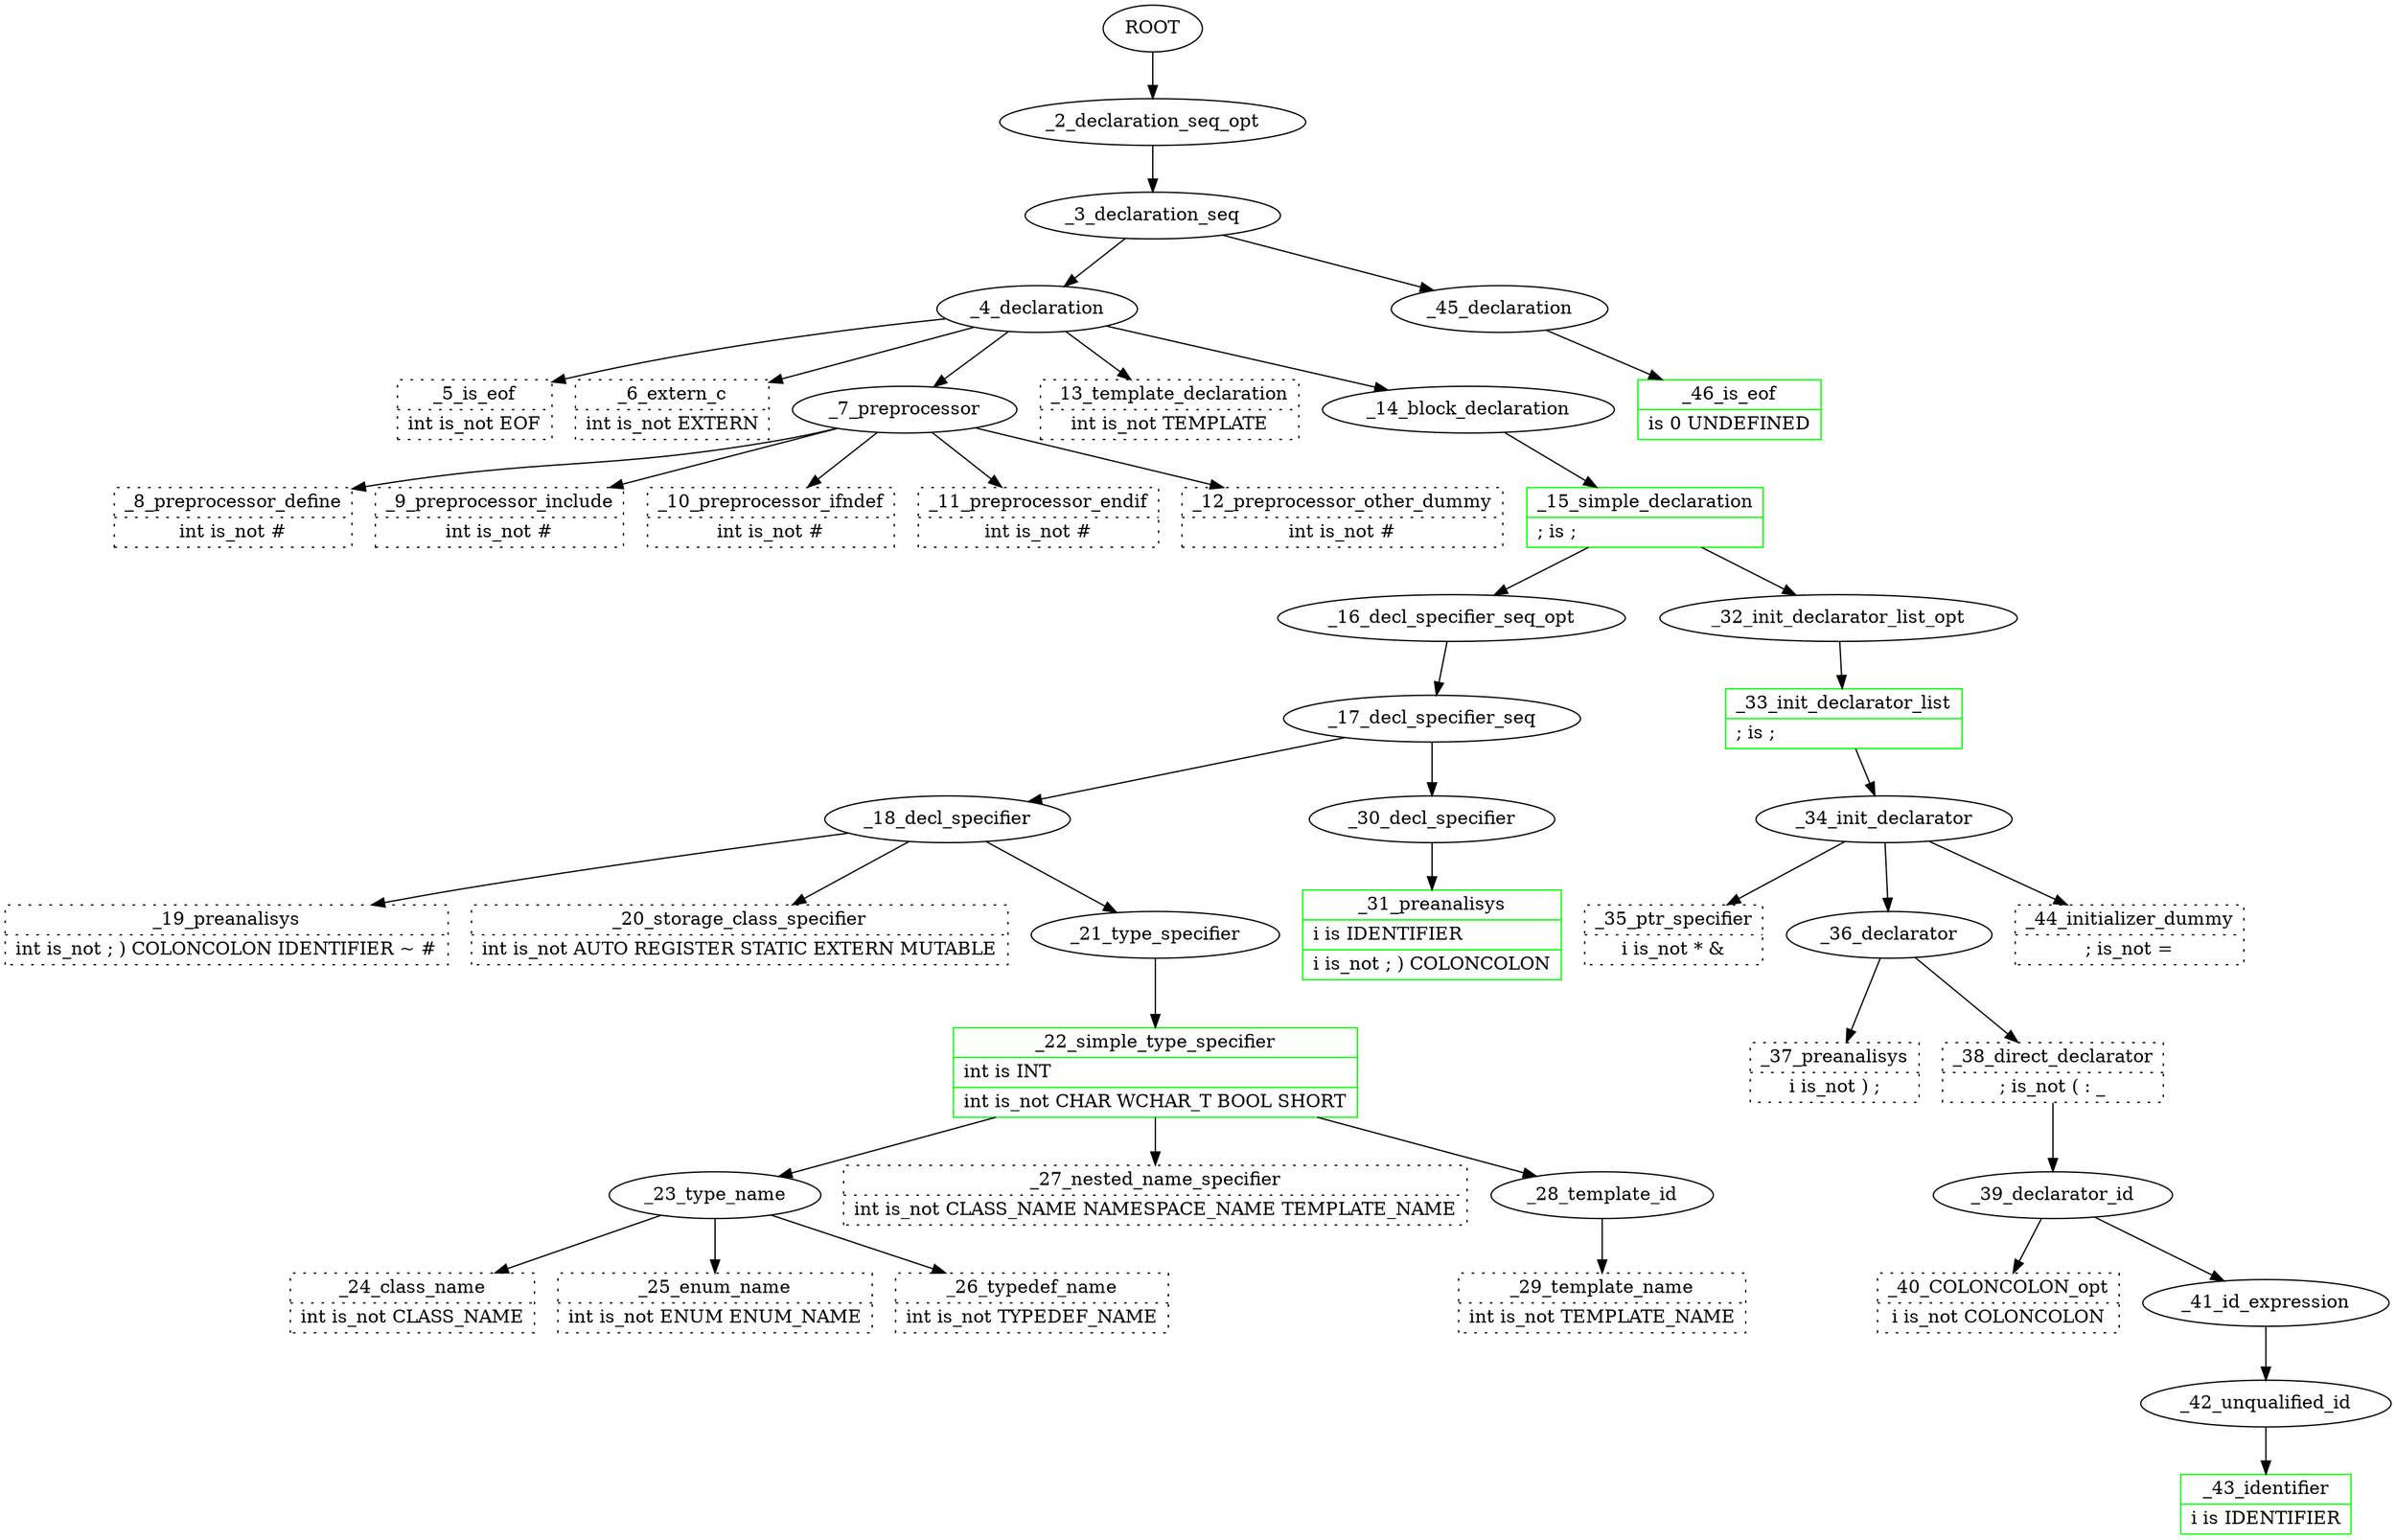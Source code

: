 /*
 cat /home/hevia/working/abidos/processor/test_out//trace_book_01.cpp.gv | dot -Tpng > /home/hevia/working/abidos/processor/test_out//trace_book_01.cpp.gv.png
*/
digraph G {
  ROOT[label="ROOT"]
  _2_declaration_seq_opt[label="_2_declaration_seq_opt"]
  _3_declaration_seq[label="_3_declaration_seq"]
  _4_declaration[label="_4_declaration"]
  _5_is_eof[label="{_5_is_eof|int\ is_not EOF}", shape="record", color=black, style=dotted]
  _6_extern_c[label="{_6_extern_c|int\ is_not EXTERN}", shape="record", color=black, style=dotted]
  _7_preprocessor[label="_7_preprocessor"]
  _8_preprocessor_define[label="{_8_preprocessor_define|int\ is_not #}", shape="record", color=black, style=dotted]
  _9_preprocessor_include[label="{_9_preprocessor_include|int\ is_not #}", shape="record", color=black, style=dotted]
  _10_preprocessor_ifndef[label="{_10_preprocessor_ifndef|int\ is_not #}", shape="record", color=black, style=dotted]
  _11_preprocessor_endif[label="{_11_preprocessor_endif|int\ is_not #}", shape="record", color=black, style=dotted]
  _12_preprocessor_other_dummy[label="{_12_preprocessor_other_dummy|int\ is_not #}", shape="record", color=black, style=dotted]
  _13_template_declaration[label="{_13_template_declaration|int\ is_not TEMPLATE}", shape="record", color=black, style=dotted]
  _14_block_declaration[label="_14_block_declaration"]
  _15_simple_declaration[label="{_15_simple_declaration|; is  ; \l}", shape="record", color=green]
  _16_decl_specifier_seq_opt[label="_16_decl_specifier_seq_opt"]
  _17_decl_specifier_seq[label="_17_decl_specifier_seq"]
  _18_decl_specifier[label="_18_decl_specifier"]
  _19_preanalisys[label="{_19_preanalisys|int\ is_not ;\ )\ COLONCOLON\ IDENTIFIER\ ~\ #}", shape="record", color=black, style=dotted]
  _20_storage_class_specifier[label="{_20_storage_class_specifier|int\ is_not AUTO\ REGISTER\ STATIC\ EXTERN\ MUTABLE}", shape="record", color=black, style=dotted]
  _21_type_specifier[label="_21_type_specifier"]
  _22_simple_type_specifier[label="{_22_simple_type_specifier|int is INT\l|int\ is_not CHAR\ WCHAR_T\ BOOL\ SHORT}", shape="record", color=green]
  _23_type_name[label="_23_type_name"]
  _24_class_name[label="{_24_class_name|int\ is_not CLASS_NAME}", shape="record", color=black, style=dotted]
  _25_enum_name[label="{_25_enum_name|int\ is_not ENUM\ ENUM_NAME}", shape="record", color=black, style=dotted]
  _26_typedef_name[label="{_26_typedef_name|int\ is_not TYPEDEF_NAME}", shape="record", color=black, style=dotted]
  _27_nested_name_specifier[label="{_27_nested_name_specifier|int\ is_not CLASS_NAME\ NAMESPACE_NAME\ TEMPLATE_NAME}", shape="record", color=black, style=dotted]
  _28_template_id[label="_28_template_id"]
  _29_template_name[label="{_29_template_name|int\ is_not TEMPLATE_NAME}", shape="record", color=black, style=dotted]
  _30_decl_specifier[label="_30_decl_specifier"]
  _31_preanalisys[label="{_31_preanalisys|i is IDENTIFIER\l|i\ is_not ;\ )\ COLONCOLON}", shape="record", color=green]
  _32_init_declarator_list_opt[label="_32_init_declarator_list_opt"]
  _33_init_declarator_list[label="{_33_init_declarator_list|; is  ; \l}", shape="record", color=green]
  _34_init_declarator[label="_34_init_declarator"]
  _35_ptr_specifier[label="{_35_ptr_specifier|i\ is_not *\ &}", shape="record", color=black, style=dotted]
  _36_declarator[label="_36_declarator"]
  _37_preanalisys[label="{_37_preanalisys|i\ is_not )\ ;}", shape="record", color=black, style=dotted]
  _38_direct_declarator[label="{_38_direct_declarator|;\ is_not (\ \:\ \_}", shape="record", color=black, style=dotted]
  _39_declarator_id[label="_39_declarator_id"]
  _40_COLONCOLON_opt[label="{_40_COLONCOLON_opt|i\ is_not COLONCOLON}", shape="record", color=black, style=dotted]
  _41_id_expression[label="_41_id_expression"]
  _42_unqualified_id[label="_42_unqualified_id"]
  _43_identifier[label="{_43_identifier|i is IDENTIFIER\l}", shape="record", color=green]
  _44_initializer_dummy[label="{_44_initializer_dummy|;\ is_not =}", shape="record", color=black, style=dotted]
  _45_declaration[label="_45_declaration"]
  _46_is_eof[label="{_46_is_eof| is 0 UNDEFINED\l}", shape="record", color=green]
  ROOT->_2_declaration_seq_opt;
  _2_declaration_seq_opt->_3_declaration_seq;
  _3_declaration_seq->_4_declaration;
  _4_declaration->_5_is_eof;
  _4_declaration->_6_extern_c;
  _4_declaration->_7_preprocessor;
  _7_preprocessor->_8_preprocessor_define;
  _7_preprocessor->_9_preprocessor_include;
  _7_preprocessor->_10_preprocessor_ifndef;
  _7_preprocessor->_11_preprocessor_endif;
  _7_preprocessor->_12_preprocessor_other_dummy;
  _4_declaration->_13_template_declaration;
  _4_declaration->_14_block_declaration;
  _14_block_declaration->_15_simple_declaration;
  _15_simple_declaration->_16_decl_specifier_seq_opt;
  _16_decl_specifier_seq_opt->_17_decl_specifier_seq;
  _17_decl_specifier_seq->_18_decl_specifier;
  _18_decl_specifier->_19_preanalisys;
  _18_decl_specifier->_20_storage_class_specifier;
  _18_decl_specifier->_21_type_specifier;
  _21_type_specifier->_22_simple_type_specifier;
  _22_simple_type_specifier->_23_type_name;
  _23_type_name->_24_class_name;
  _23_type_name->_25_enum_name;
  _23_type_name->_26_typedef_name;
  _22_simple_type_specifier->_27_nested_name_specifier;
  _22_simple_type_specifier->_28_template_id;
  _28_template_id->_29_template_name;
  _17_decl_specifier_seq->_30_decl_specifier;
  _30_decl_specifier->_31_preanalisys;
  _15_simple_declaration->_32_init_declarator_list_opt;
  _32_init_declarator_list_opt->_33_init_declarator_list;
  _33_init_declarator_list->_34_init_declarator;
  _34_init_declarator->_35_ptr_specifier;
  _34_init_declarator->_36_declarator;
  _36_declarator->_37_preanalisys;
  _36_declarator->_38_direct_declarator;
  _38_direct_declarator->_39_declarator_id;
  _39_declarator_id->_40_COLONCOLON_opt;
  _39_declarator_id->_41_id_expression;
  _41_id_expression->_42_unqualified_id;
  _42_unqualified_id->_43_identifier;
  _34_init_declarator->_44_initializer_dummy;
  _3_declaration_seq->_45_declaration;
  _45_declaration->_46_is_eof;
}
